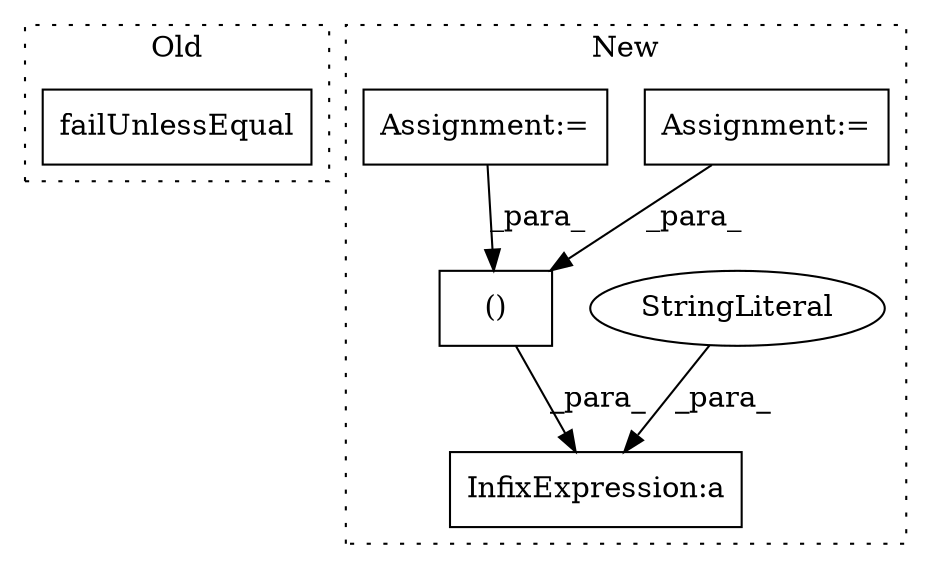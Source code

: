 digraph G {
subgraph cluster0 {
1 [label="failUnlessEqual" a="32" s="4651,4766" l="16,1" shape="box"];
label = "Old";
style="dotted";
}
subgraph cluster1 {
2 [label="()" a="106" s="4868" l="16" shape="box"];
3 [label="InfixExpression:a" a="27" s="4860" l="8" shape="box"];
4 [label="StringLiteral" a="45" s="4776" l="84" shape="ellipse"];
5 [label="Assignment:=" a="7" s="4265" l="2" shape="box"];
6 [label="Assignment:=" a="7" s="4376" l="1" shape="box"];
label = "New";
style="dotted";
}
2 -> 3 [label="_para_"];
4 -> 3 [label="_para_"];
5 -> 2 [label="_para_"];
6 -> 2 [label="_para_"];
}